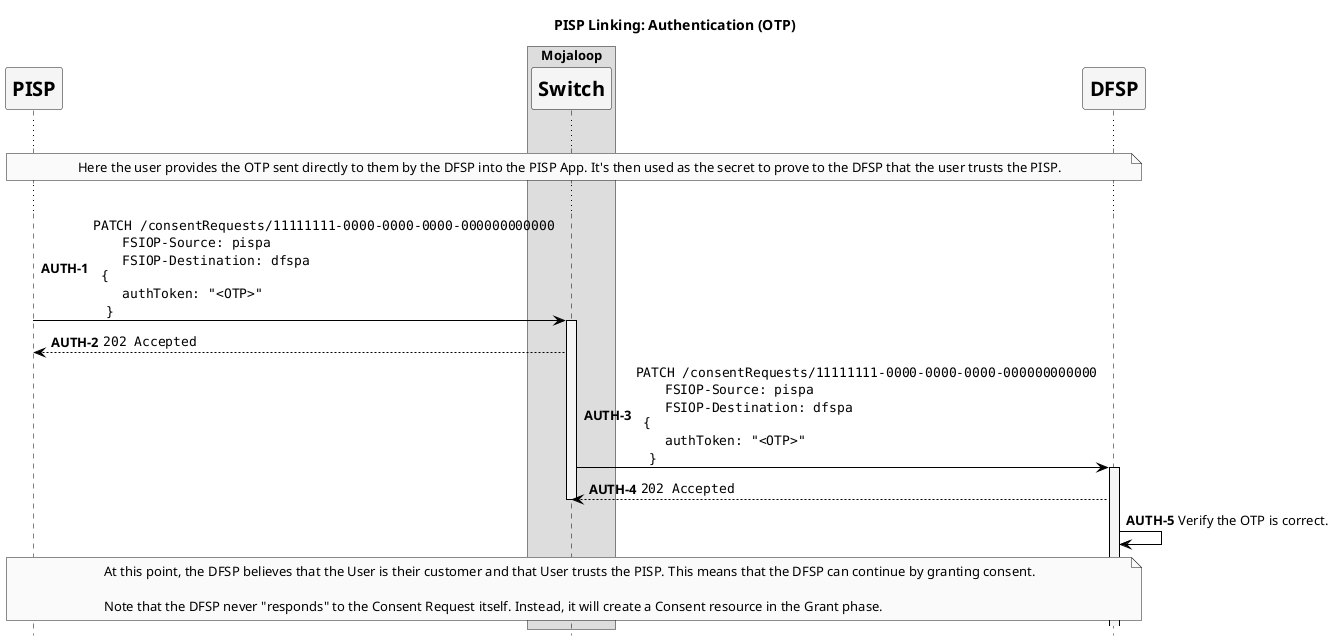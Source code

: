 @startuml

' declaring skinparam
skinparam shadowing false
skinparam defaultFontName Verdana
skinparam monochrome true
skinparam SequenceLifeLineBackgroundColor WhiteSmoke
skinparam SequenceLifeLineBorderColor Black
skinparam ParticipantFontStyle Bold
skinparam ParticipantFontSize 20
skinparam ParticipantBackgroundColor WhiteSmoke
skinparam ArrowColor Black

hide footbox

title PISP Linking: Authentication (OTP)

participant "PISP" as PISP

box "Mojaloop"
    participant Switch
end box

participant "DFSP" as DFSP

autonumber 1 "<b>AUTH-#</b>"

...

note over PISP, DFSP
  Here the user provides the OTP sent directly to them by the DFSP into the PISP App. It's then used as the secret to prove to the DFSP that the user trusts the PISP.
end note

...

PISP -> Switch ++: ""PATCH /consentRequests/11111111-0000-0000-0000-000000000000""\n\
    ""  FSIOP-Source: pispa""\n\
    ""  FSIOP-Destination: dfspa""\n\
"" {""\n\
    ""  authToken: "<OTP>" ""\n\
    ""}""
Switch --> PISP: ""202 Accepted""
deactivate PISP

Switch -> DFSP ++: ""PATCH /consentRequests/11111111-0000-0000-0000-000000000000""\n\
    ""  FSIOP-Source: pispa""\n\
    ""  FSIOP-Destination: dfspa""\n\
"" {""\n\
    ""  authToken: "<OTP>" ""\n\
    ""}""
DFSP --> Switch: ""202 Accepted""
deactivate Switch

DFSP -> DFSP: Verify the OTP is correct.

note over PISP, DFSP
  At this point, the DFSP believes that the User is their customer and that User trusts the PISP. This means that the DFSP can continue by granting consent.

  Note that the DFSP never "responds" to the Consent Request itself. Instead, it will create a Consent resource in the Grant phase.
end note

@enduml
